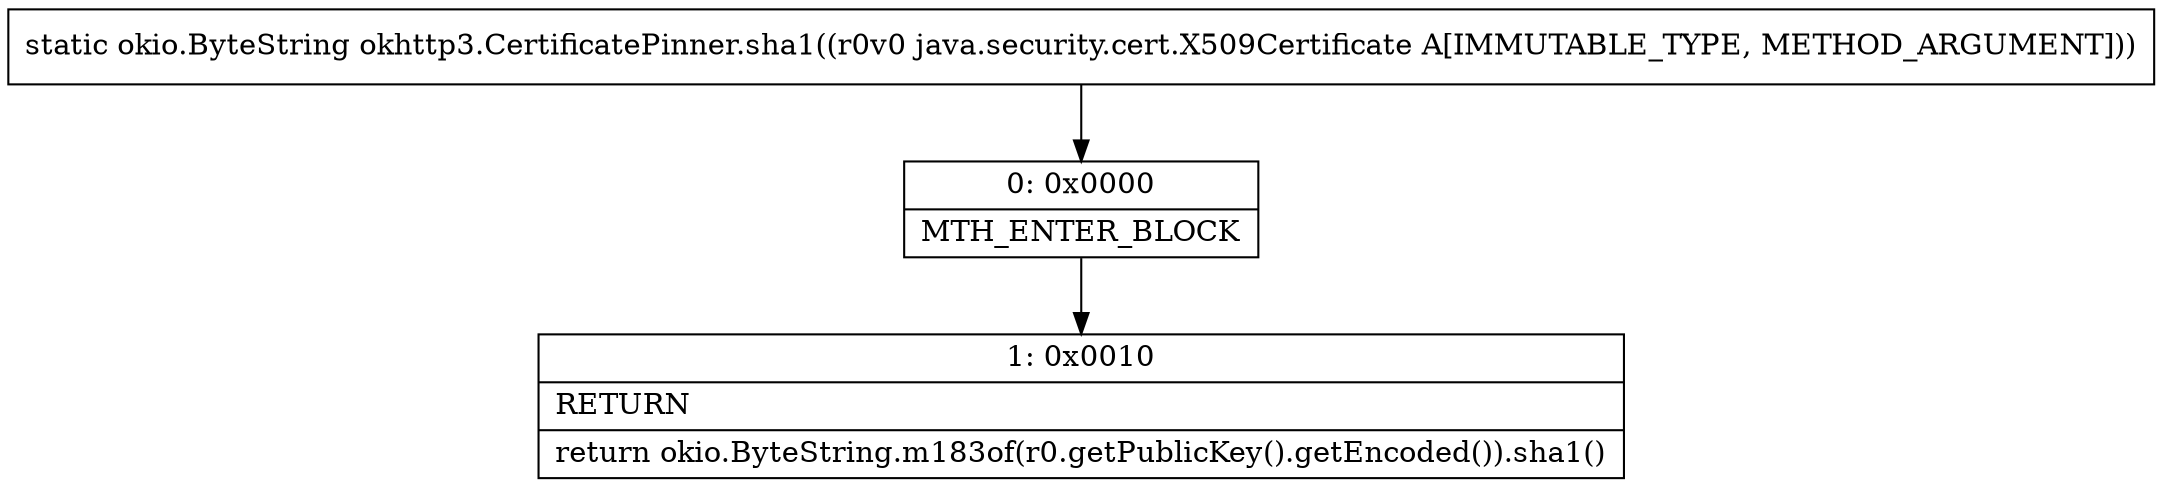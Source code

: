 digraph "CFG forokhttp3.CertificatePinner.sha1(Ljava\/security\/cert\/X509Certificate;)Lokio\/ByteString;" {
Node_0 [shape=record,label="{0\:\ 0x0000|MTH_ENTER_BLOCK\l}"];
Node_1 [shape=record,label="{1\:\ 0x0010|RETURN\l|return okio.ByteString.m183of(r0.getPublicKey().getEncoded()).sha1()\l}"];
MethodNode[shape=record,label="{static okio.ByteString okhttp3.CertificatePinner.sha1((r0v0 java.security.cert.X509Certificate A[IMMUTABLE_TYPE, METHOD_ARGUMENT])) }"];
MethodNode -> Node_0;
Node_0 -> Node_1;
}

